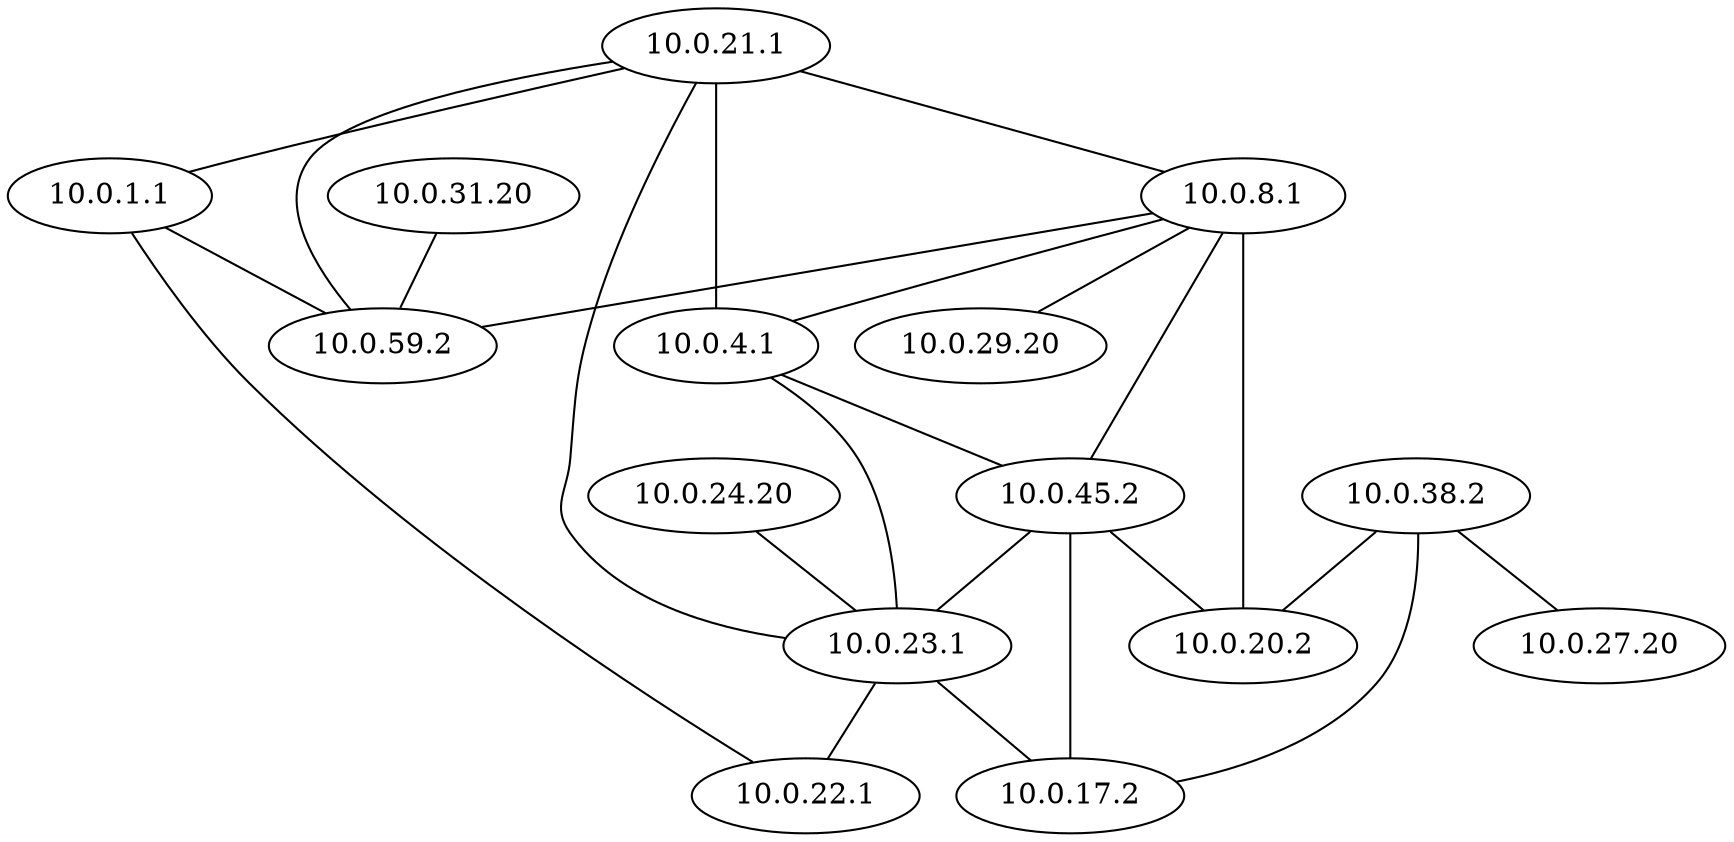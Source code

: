 strict graph {


	"10.0.21.1" [  weight=0 ];

	"10.0.21.1" -- "10.0.1.1" [  weight=56706 ];

	"10.0.21.1" -- "10.0.59.2" [  weight=108456 ];

	"10.0.21.1" -- "10.0.4.1" [  weight=225382 ];

	"10.0.21.1" -- "10.0.8.1" [  weight=72238 ];

	"10.0.21.1" -- "10.0.23.1" [  weight=97259 ];

	"10.0.24.20" [  weight=0 ];

	"10.0.24.20" -- "10.0.23.1" [  weight=92140 ];

	"10.0.8.1" [  weight=0 ];

	"10.0.8.1" -- "10.0.20.2" [  weight=513038 ];

	"10.0.8.1" -- "10.0.29.20" [  weight=125016 ];

	"10.0.8.1" -- "10.0.21.1" [  weight=72238 ];

	"10.0.8.1" -- "10.0.4.1" [  weight=131888 ];

	"10.0.8.1" -- "10.0.45.2" [  weight=66514 ];

	"10.0.8.1" -- "10.0.59.2" [  weight=103683 ];

	"10.0.4.1" [  weight=0 ];

	"10.0.4.1" -- "10.0.21.1" [  weight=225382 ];

	"10.0.4.1" -- "10.0.8.1" [  weight=131888 ];

	"10.0.4.1" -- "10.0.45.2" [  weight=158661 ];

	"10.0.4.1" -- "10.0.23.1" [  weight=66412 ];

	"10.0.45.2" [  weight=0 ];

	"10.0.45.2" -- "10.0.4.1" [  weight=158661 ];

	"10.0.45.2" -- "10.0.23.1" [  weight=309665 ];

	"10.0.45.2" -- "10.0.20.2" [  weight=77654 ];

	"10.0.45.2" -- "10.0.17.2" [  weight=77294 ];

	"10.0.45.2" -- "10.0.8.1" [  weight=66514 ];

	"10.0.1.1" [  weight=0 ];

	"10.0.1.1" -- "10.0.22.1" [  weight=88589 ];

	"10.0.1.1" -- "10.0.59.2" [  weight=77335 ];

	"10.0.1.1" -- "10.0.21.1" [  weight=56706 ];

	"10.0.29.20" [  weight=0 ];

	"10.0.29.20" -- "10.0.8.1" [  weight=125016 ];

	"10.0.38.2" [  weight=0 ];

	"10.0.38.2" -- "10.0.20.2" [  weight=74718 ];

	"10.0.38.2" -- "10.0.17.2" [  weight=84815 ];

	"10.0.38.2" -- "10.0.27.20" [  weight=120251 ];

	"10.0.23.1" [  weight=0 ];

	"10.0.23.1" -- "10.0.21.1" [  weight=97259 ];

	"10.0.23.1" -- "10.0.45.2" [  weight=309665 ];

	"10.0.23.1" -- "10.0.4.1" [  weight=66412 ];

	"10.0.23.1" -- "10.0.22.1" [  weight=108495 ];

	"10.0.23.1" -- "10.0.17.2" [  weight=69196 ];

	"10.0.23.1" -- "10.0.24.20" [  weight=92140 ];

	"10.0.22.1" [  weight=0 ];

	"10.0.22.1" -- "10.0.23.1" [  weight=108495 ];

	"10.0.22.1" -- "10.0.1.1" [  weight=88589 ];

	"10.0.31.20" [  weight=0 ];

	"10.0.31.20" -- "10.0.59.2" [  weight=99421 ];

	"10.0.20.2" [  weight=0 ];

	"10.0.20.2" -- "10.0.38.2" [  weight=74718 ];

	"10.0.20.2" -- "10.0.8.1" [  weight=513038 ];

	"10.0.20.2" -- "10.0.45.2" [  weight=77654 ];

	"10.0.59.2" [  weight=0 ];

	"10.0.59.2" -- "10.0.21.1" [  weight=108456 ];

	"10.0.59.2" -- "10.0.8.1" [  weight=103683 ];

	"10.0.59.2" -- "10.0.1.1" [  weight=77335 ];

	"10.0.59.2" -- "10.0.31.20" [  weight=99421 ];

	"10.0.17.2" [  weight=0 ];

	"10.0.17.2" -- "10.0.45.2" [  weight=77294 ];

	"10.0.17.2" -- "10.0.23.1" [  weight=69196 ];

	"10.0.17.2" -- "10.0.38.2" [  weight=84815 ];

	"10.0.27.20" [  weight=0 ];

	"10.0.27.20" -- "10.0.38.2" [  weight=120251 ];

}
